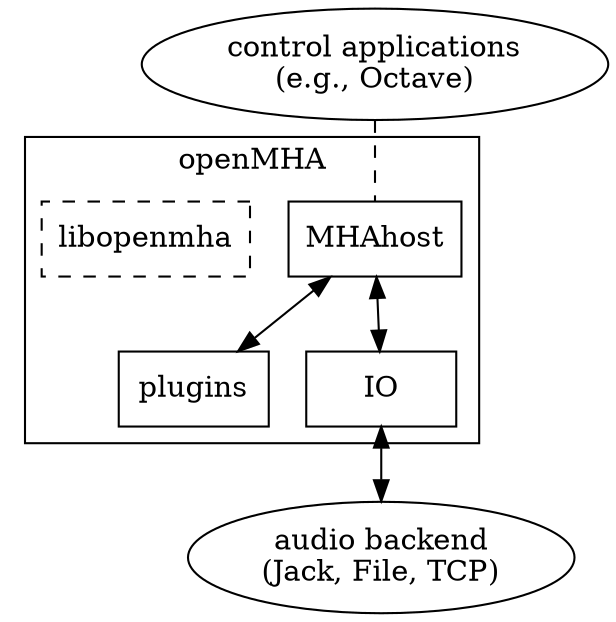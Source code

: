 // This file is part of the Open HörTech Master Hearing Aid (openMHA)
// Copyright © 2017 HörTech gGmbH
//
// openMHA is free software: you can redistribute it and/or modify
// it under the terms of the GNU Affero General Public License as published by
// the Free Software Foundation, version 3 of the License.
//
// openMHA is distributed in the hope that it will be useful,
// but WITHOUT ANY WARRANTY; without even the implied warranty of
// MERCHANTABILITY or FITNESS FOR A PARTICULAR PURPOSE.  See the
// GNU Affero General Public License, version 3 for more details.
//
// You should have received a copy of the GNU Affero General Public License, 
// version 3 along with openMHA.  If not, see <http://www.gnu.org/licenses/>.

graph openmha {

  margin = "0";
  splines = "line";

  subgraph cluster_openmha {

    margin = "8";
    label = "openMHA";

    {
      node [shape="box",width="1",height="0.5"];

      plugins;
      IO;
      MHAhost;
      libopenmha [style="dashed"];
    };

  };

  config [label="control applications\n(e.g., Octave)"];

  
  audiobackend [label="audio backend\n(Jack, File, TCP)"];


  MHAhost -- IO [dir="both"];
  config -- MHAhost [style="dashed"];
  MHAhost -- plugins [dir="both"];
  

  IO -- audiobackend [dir="both"];

}

// Local Variables:
// mode: c
// c-basic-offset: 2
// indent-tabs-mode: nil
// coding: utf-8-unix
// End:

